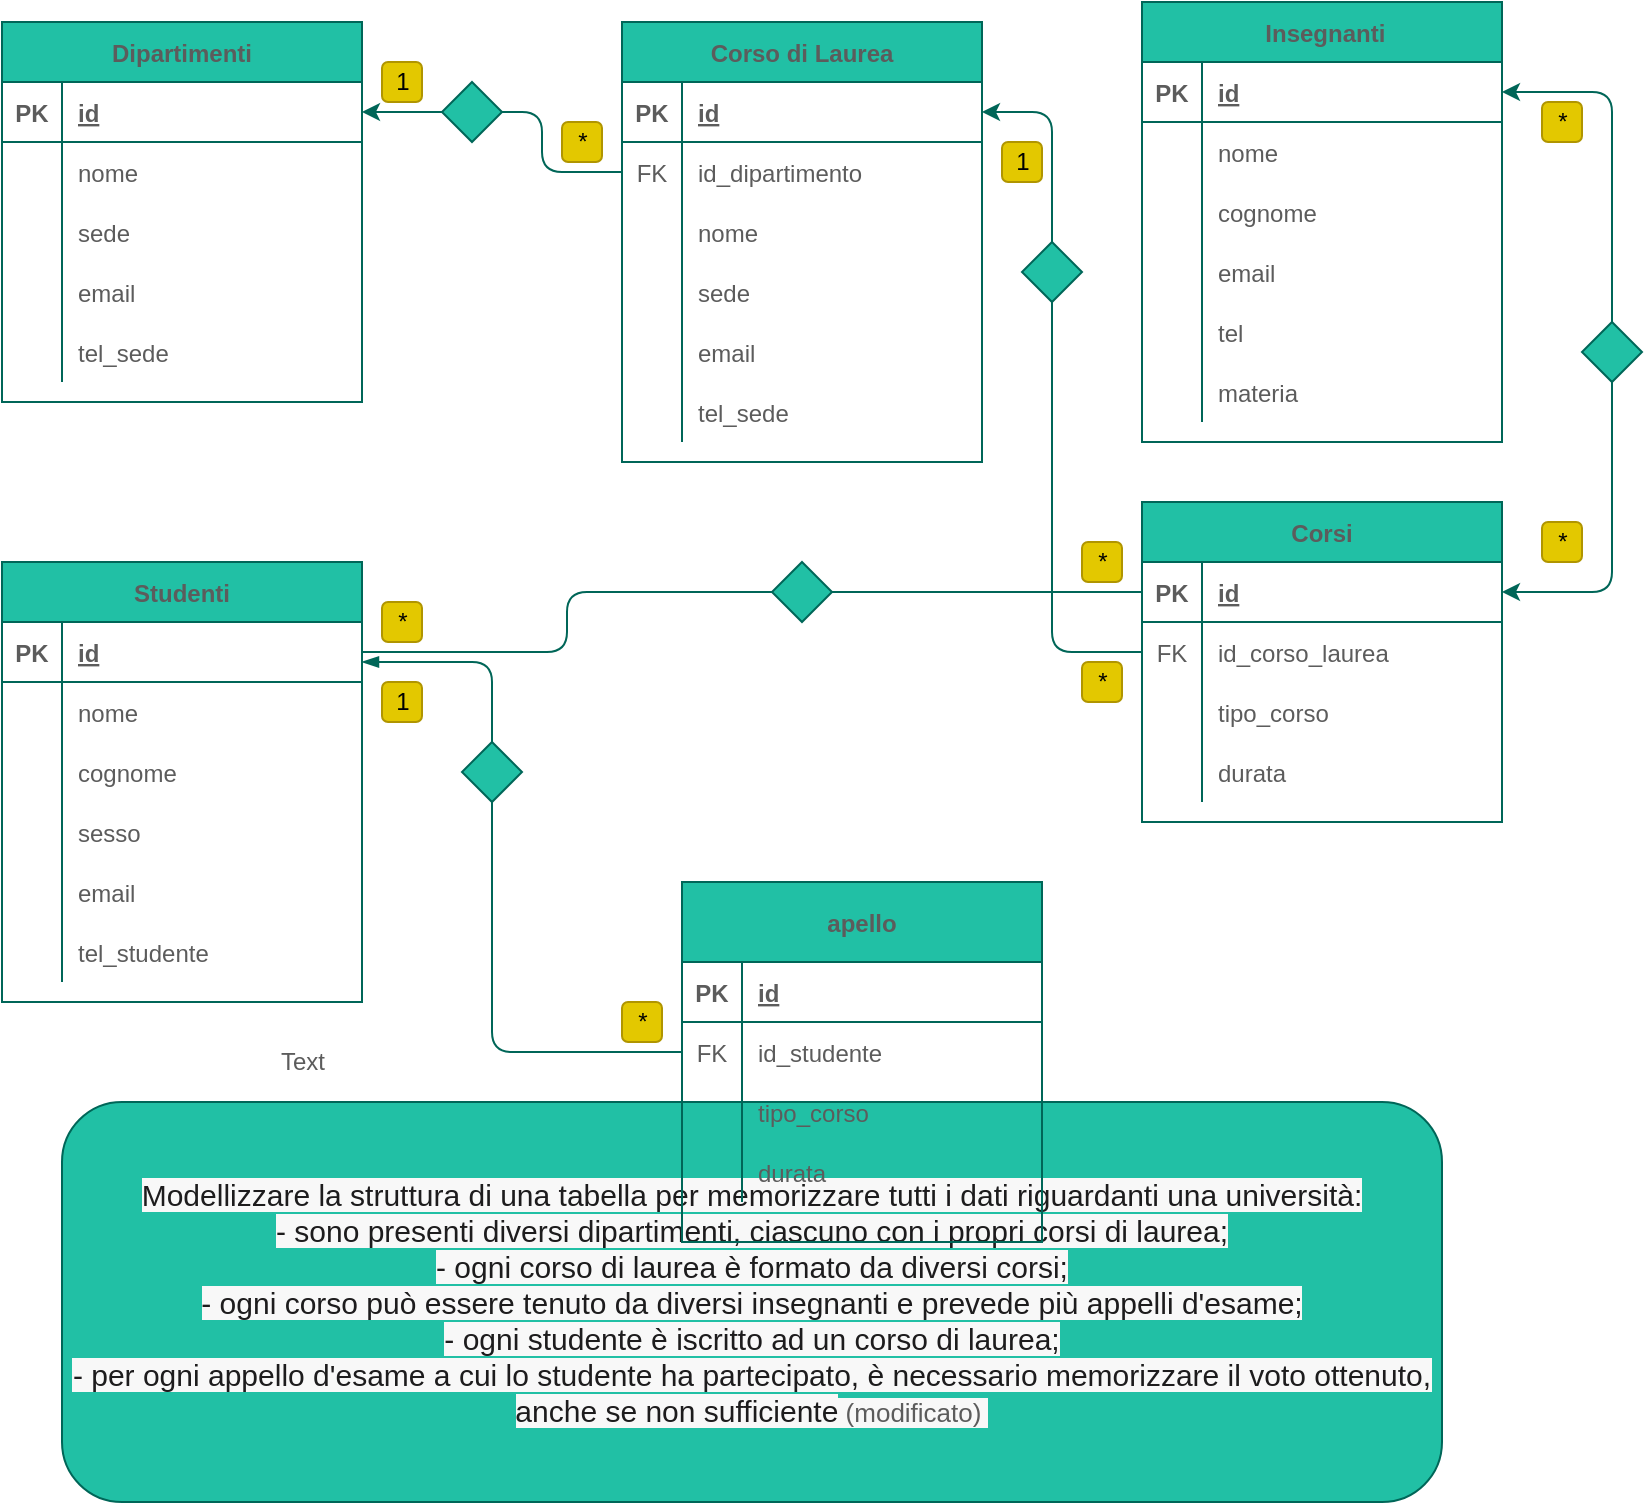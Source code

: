 <mxfile version="14.6.13" type="device"><diagram id="R2lEEEUBdFMjLlhIrx00" name="Page-1"><mxGraphModel dx="710" dy="412" grid="1" gridSize="10" guides="1" tooltips="1" connect="1" arrows="1" fold="1" page="1" pageScale="1" pageWidth="850" pageHeight="1100" math="0" shadow="0" extFonts="Permanent Marker^https://fonts.googleapis.com/css?family=Permanent+Marker"><root><mxCell id="0"/><mxCell id="1" parent="0"/><mxCell id="gpcW2u32GNw2B-8ZAdro-1" value="Dipartimenti" style="shape=table;startSize=30;container=1;collapsible=1;childLayout=tableLayout;fixedRows=1;rowLines=0;fontStyle=1;align=center;resizeLast=1;fillColor=#21C0A5;strokeColor=#006658;fontColor=#5C5C5C;" vertex="1" parent="1"><mxGeometry x="10" y="50" width="180" height="190" as="geometry"/></mxCell><mxCell id="gpcW2u32GNw2B-8ZAdro-2" value="" style="shape=partialRectangle;collapsible=0;dropTarget=0;pointerEvents=0;fillColor=none;top=0;left=0;bottom=1;right=0;points=[[0,0.5],[1,0.5]];portConstraint=eastwest;strokeColor=#006658;fontColor=#5C5C5C;" vertex="1" parent="gpcW2u32GNw2B-8ZAdro-1"><mxGeometry y="30" width="180" height="30" as="geometry"/></mxCell><mxCell id="gpcW2u32GNw2B-8ZAdro-3" value="PK" style="shape=partialRectangle;connectable=0;fillColor=none;top=0;left=0;bottom=0;right=0;fontStyle=1;overflow=hidden;strokeColor=#006658;fontColor=#5C5C5C;" vertex="1" parent="gpcW2u32GNw2B-8ZAdro-2"><mxGeometry width="30" height="30" as="geometry"/></mxCell><mxCell id="gpcW2u32GNw2B-8ZAdro-4" value="id" style="shape=partialRectangle;connectable=0;fillColor=none;top=0;left=0;bottom=0;right=0;align=left;spacingLeft=6;fontStyle=5;overflow=hidden;strokeColor=#006658;fontColor=#5C5C5C;" vertex="1" parent="gpcW2u32GNw2B-8ZAdro-2"><mxGeometry x="30" width="150" height="30" as="geometry"/></mxCell><mxCell id="gpcW2u32GNw2B-8ZAdro-5" value="" style="shape=partialRectangle;collapsible=0;dropTarget=0;pointerEvents=0;fillColor=none;top=0;left=0;bottom=0;right=0;points=[[0,0.5],[1,0.5]];portConstraint=eastwest;strokeColor=#006658;fontColor=#5C5C5C;" vertex="1" parent="gpcW2u32GNw2B-8ZAdro-1"><mxGeometry y="60" width="180" height="30" as="geometry"/></mxCell><mxCell id="gpcW2u32GNw2B-8ZAdro-6" value="" style="shape=partialRectangle;connectable=0;fillColor=none;top=0;left=0;bottom=0;right=0;editable=1;overflow=hidden;strokeColor=#006658;fontColor=#5C5C5C;" vertex="1" parent="gpcW2u32GNw2B-8ZAdro-5"><mxGeometry width="30" height="30" as="geometry"/></mxCell><mxCell id="gpcW2u32GNw2B-8ZAdro-7" value="nome" style="shape=partialRectangle;connectable=0;fillColor=none;top=0;left=0;bottom=0;right=0;align=left;spacingLeft=6;overflow=hidden;strokeColor=#006658;fontColor=#5C5C5C;" vertex="1" parent="gpcW2u32GNw2B-8ZAdro-5"><mxGeometry x="30" width="150" height="30" as="geometry"/></mxCell><mxCell id="gpcW2u32GNw2B-8ZAdro-69" value="" style="shape=partialRectangle;collapsible=0;dropTarget=0;pointerEvents=0;fillColor=none;top=0;left=0;bottom=0;right=0;points=[[0,0.5],[1,0.5]];portConstraint=eastwest;strokeColor=#006658;fontColor=#5C5C5C;" vertex="1" parent="gpcW2u32GNw2B-8ZAdro-1"><mxGeometry y="90" width="180" height="30" as="geometry"/></mxCell><mxCell id="gpcW2u32GNw2B-8ZAdro-70" value="" style="shape=partialRectangle;connectable=0;fillColor=none;top=0;left=0;bottom=0;right=0;editable=1;overflow=hidden;strokeColor=#006658;fontColor=#5C5C5C;" vertex="1" parent="gpcW2u32GNw2B-8ZAdro-69"><mxGeometry width="30" height="30" as="geometry"/></mxCell><mxCell id="gpcW2u32GNw2B-8ZAdro-71" value="sede" style="shape=partialRectangle;connectable=0;fillColor=none;top=0;left=0;bottom=0;right=0;align=left;spacingLeft=6;overflow=hidden;strokeColor=#006658;fontColor=#5C5C5C;" vertex="1" parent="gpcW2u32GNw2B-8ZAdro-69"><mxGeometry x="30" width="150" height="30" as="geometry"/></mxCell><mxCell id="gpcW2u32GNw2B-8ZAdro-72" value="" style="shape=partialRectangle;collapsible=0;dropTarget=0;pointerEvents=0;fillColor=none;top=0;left=0;bottom=0;right=0;points=[[0,0.5],[1,0.5]];portConstraint=eastwest;strokeColor=#006658;fontColor=#5C5C5C;" vertex="1" parent="gpcW2u32GNw2B-8ZAdro-1"><mxGeometry y="120" width="180" height="30" as="geometry"/></mxCell><mxCell id="gpcW2u32GNw2B-8ZAdro-73" value="" style="shape=partialRectangle;connectable=0;fillColor=none;top=0;left=0;bottom=0;right=0;editable=1;overflow=hidden;strokeColor=#006658;fontColor=#5C5C5C;" vertex="1" parent="gpcW2u32GNw2B-8ZAdro-72"><mxGeometry width="30" height="30" as="geometry"/></mxCell><mxCell id="gpcW2u32GNw2B-8ZAdro-74" value="email" style="shape=partialRectangle;connectable=0;fillColor=none;top=0;left=0;bottom=0;right=0;align=left;spacingLeft=6;overflow=hidden;strokeColor=#006658;fontColor=#5C5C5C;" vertex="1" parent="gpcW2u32GNw2B-8ZAdro-72"><mxGeometry x="30" width="150" height="30" as="geometry"/></mxCell><mxCell id="gpcW2u32GNw2B-8ZAdro-75" value="" style="shape=partialRectangle;collapsible=0;dropTarget=0;pointerEvents=0;fillColor=none;top=0;left=0;bottom=0;right=0;points=[[0,0.5],[1,0.5]];portConstraint=eastwest;strokeColor=#006658;fontColor=#5C5C5C;" vertex="1" parent="gpcW2u32GNw2B-8ZAdro-1"><mxGeometry y="150" width="180" height="30" as="geometry"/></mxCell><mxCell id="gpcW2u32GNw2B-8ZAdro-76" value="" style="shape=partialRectangle;connectable=0;fillColor=none;top=0;left=0;bottom=0;right=0;editable=1;overflow=hidden;strokeColor=#006658;fontColor=#5C5C5C;" vertex="1" parent="gpcW2u32GNw2B-8ZAdro-75"><mxGeometry width="30" height="30" as="geometry"/></mxCell><mxCell id="gpcW2u32GNw2B-8ZAdro-77" value="tel_sede" style="shape=partialRectangle;connectable=0;fillColor=none;top=0;left=0;bottom=0;right=0;align=left;spacingLeft=6;overflow=hidden;strokeColor=#006658;fontColor=#5C5C5C;" vertex="1" parent="gpcW2u32GNw2B-8ZAdro-75"><mxGeometry x="30" width="150" height="30" as="geometry"/></mxCell><mxCell id="gpcW2u32GNw2B-8ZAdro-14" value="Studenti" style="shape=table;startSize=30;container=1;collapsible=1;childLayout=tableLayout;fixedRows=1;rowLines=0;fontStyle=1;align=center;resizeLast=1;fillColor=#21C0A5;strokeColor=#006658;fontColor=#5C5C5C;" vertex="1" parent="1"><mxGeometry x="10" y="320" width="180" height="220" as="geometry"/></mxCell><mxCell id="gpcW2u32GNw2B-8ZAdro-15" value="" style="shape=partialRectangle;collapsible=0;dropTarget=0;pointerEvents=0;fillColor=none;top=0;left=0;bottom=1;right=0;points=[[0,0.5],[1,0.5]];portConstraint=eastwest;strokeColor=#006658;fontColor=#5C5C5C;" vertex="1" parent="gpcW2u32GNw2B-8ZAdro-14"><mxGeometry y="30" width="180" height="30" as="geometry"/></mxCell><mxCell id="gpcW2u32GNw2B-8ZAdro-16" value="PK" style="shape=partialRectangle;connectable=0;fillColor=none;top=0;left=0;bottom=0;right=0;fontStyle=1;overflow=hidden;strokeColor=#006658;fontColor=#5C5C5C;" vertex="1" parent="gpcW2u32GNw2B-8ZAdro-15"><mxGeometry width="30" height="30" as="geometry"/></mxCell><mxCell id="gpcW2u32GNw2B-8ZAdro-17" value="id" style="shape=partialRectangle;connectable=0;fillColor=none;top=0;left=0;bottom=0;right=0;align=left;spacingLeft=6;fontStyle=5;overflow=hidden;strokeColor=#006658;fontColor=#5C5C5C;" vertex="1" parent="gpcW2u32GNw2B-8ZAdro-15"><mxGeometry x="30" width="150" height="30" as="geometry"/></mxCell><mxCell id="gpcW2u32GNw2B-8ZAdro-18" value="" style="shape=partialRectangle;collapsible=0;dropTarget=0;pointerEvents=0;fillColor=none;top=0;left=0;bottom=0;right=0;points=[[0,0.5],[1,0.5]];portConstraint=eastwest;strokeColor=#006658;fontColor=#5C5C5C;" vertex="1" parent="gpcW2u32GNw2B-8ZAdro-14"><mxGeometry y="60" width="180" height="30" as="geometry"/></mxCell><mxCell id="gpcW2u32GNw2B-8ZAdro-19" value="" style="shape=partialRectangle;connectable=0;fillColor=none;top=0;left=0;bottom=0;right=0;editable=1;overflow=hidden;strokeColor=#006658;fontColor=#5C5C5C;" vertex="1" parent="gpcW2u32GNw2B-8ZAdro-18"><mxGeometry width="30" height="30" as="geometry"/></mxCell><mxCell id="gpcW2u32GNw2B-8ZAdro-20" value="nome" style="shape=partialRectangle;connectable=0;fillColor=none;top=0;left=0;bottom=0;right=0;align=left;spacingLeft=6;overflow=hidden;strokeColor=#006658;fontColor=#5C5C5C;" vertex="1" parent="gpcW2u32GNw2B-8ZAdro-18"><mxGeometry x="30" width="150" height="30" as="geometry"/></mxCell><mxCell id="gpcW2u32GNw2B-8ZAdro-21" value="" style="shape=partialRectangle;collapsible=0;dropTarget=0;pointerEvents=0;fillColor=none;top=0;left=0;bottom=0;right=0;points=[[0,0.5],[1,0.5]];portConstraint=eastwest;strokeColor=#006658;fontColor=#5C5C5C;" vertex="1" parent="gpcW2u32GNw2B-8ZAdro-14"><mxGeometry y="90" width="180" height="30" as="geometry"/></mxCell><mxCell id="gpcW2u32GNw2B-8ZAdro-22" value="" style="shape=partialRectangle;connectable=0;fillColor=none;top=0;left=0;bottom=0;right=0;editable=1;overflow=hidden;strokeColor=#006658;fontColor=#5C5C5C;" vertex="1" parent="gpcW2u32GNw2B-8ZAdro-21"><mxGeometry width="30" height="30" as="geometry"/></mxCell><mxCell id="gpcW2u32GNw2B-8ZAdro-23" value="cognome" style="shape=partialRectangle;connectable=0;fillColor=none;top=0;left=0;bottom=0;right=0;align=left;spacingLeft=6;overflow=hidden;strokeColor=#006658;fontColor=#5C5C5C;" vertex="1" parent="gpcW2u32GNw2B-8ZAdro-21"><mxGeometry x="30" width="150" height="30" as="geometry"/></mxCell><mxCell id="gpcW2u32GNw2B-8ZAdro-24" value="" style="shape=partialRectangle;collapsible=0;dropTarget=0;pointerEvents=0;fillColor=none;top=0;left=0;bottom=0;right=0;points=[[0,0.5],[1,0.5]];portConstraint=eastwest;strokeColor=#006658;fontColor=#5C5C5C;" vertex="1" parent="gpcW2u32GNw2B-8ZAdro-14"><mxGeometry y="120" width="180" height="30" as="geometry"/></mxCell><mxCell id="gpcW2u32GNw2B-8ZAdro-25" value="" style="shape=partialRectangle;connectable=0;fillColor=none;top=0;left=0;bottom=0;right=0;editable=1;overflow=hidden;strokeColor=#006658;fontColor=#5C5C5C;" vertex="1" parent="gpcW2u32GNw2B-8ZAdro-24"><mxGeometry width="30" height="30" as="geometry"/></mxCell><mxCell id="gpcW2u32GNw2B-8ZAdro-26" value="sesso" style="shape=partialRectangle;connectable=0;fillColor=none;top=0;left=0;bottom=0;right=0;align=left;spacingLeft=6;overflow=hidden;strokeColor=#006658;fontColor=#5C5C5C;" vertex="1" parent="gpcW2u32GNw2B-8ZAdro-24"><mxGeometry x="30" width="150" height="30" as="geometry"/></mxCell><mxCell id="gpcW2u32GNw2B-8ZAdro-108" value="" style="shape=partialRectangle;collapsible=0;dropTarget=0;pointerEvents=0;fillColor=none;top=0;left=0;bottom=0;right=0;points=[[0,0.5],[1,0.5]];portConstraint=eastwest;strokeColor=#006658;fontColor=#5C5C5C;" vertex="1" parent="gpcW2u32GNw2B-8ZAdro-14"><mxGeometry y="150" width="180" height="30" as="geometry"/></mxCell><mxCell id="gpcW2u32GNw2B-8ZAdro-109" value="" style="shape=partialRectangle;connectable=0;fillColor=none;top=0;left=0;bottom=0;right=0;editable=1;overflow=hidden;strokeColor=#006658;fontColor=#5C5C5C;" vertex="1" parent="gpcW2u32GNw2B-8ZAdro-108"><mxGeometry width="30" height="30" as="geometry"/></mxCell><mxCell id="gpcW2u32GNw2B-8ZAdro-110" value="email" style="shape=partialRectangle;connectable=0;fillColor=none;top=0;left=0;bottom=0;right=0;align=left;spacingLeft=6;overflow=hidden;strokeColor=#006658;fontColor=#5C5C5C;" vertex="1" parent="gpcW2u32GNw2B-8ZAdro-108"><mxGeometry x="30" width="150" height="30" as="geometry"/></mxCell><mxCell id="gpcW2u32GNw2B-8ZAdro-111" value="" style="shape=partialRectangle;collapsible=0;dropTarget=0;pointerEvents=0;fillColor=none;top=0;left=0;bottom=0;right=0;points=[[0,0.5],[1,0.5]];portConstraint=eastwest;strokeColor=#006658;fontColor=#5C5C5C;" vertex="1" parent="gpcW2u32GNw2B-8ZAdro-14"><mxGeometry y="180" width="180" height="30" as="geometry"/></mxCell><mxCell id="gpcW2u32GNw2B-8ZAdro-112" value="" style="shape=partialRectangle;connectable=0;fillColor=none;top=0;left=0;bottom=0;right=0;editable=1;overflow=hidden;strokeColor=#006658;fontColor=#5C5C5C;" vertex="1" parent="gpcW2u32GNw2B-8ZAdro-111"><mxGeometry width="30" height="30" as="geometry"/></mxCell><mxCell id="gpcW2u32GNw2B-8ZAdro-113" value="tel_studente" style="shape=partialRectangle;connectable=0;fillColor=none;top=0;left=0;bottom=0;right=0;align=left;spacingLeft=6;overflow=hidden;strokeColor=#006658;fontColor=#5C5C5C;" vertex="1" parent="gpcW2u32GNw2B-8ZAdro-111"><mxGeometry x="30" width="150" height="30" as="geometry"/></mxCell><mxCell id="gpcW2u32GNw2B-8ZAdro-27" value="Corsi" style="shape=table;startSize=30;container=1;collapsible=1;childLayout=tableLayout;fixedRows=1;rowLines=0;fontStyle=1;align=center;resizeLast=1;fillColor=#21C0A5;strokeColor=#006658;fontColor=#5C5C5C;" vertex="1" parent="1"><mxGeometry x="580" y="290" width="180" height="160" as="geometry"/></mxCell><mxCell id="gpcW2u32GNw2B-8ZAdro-28" value="" style="shape=partialRectangle;collapsible=0;dropTarget=0;pointerEvents=0;fillColor=none;top=0;left=0;bottom=1;right=0;points=[[0,0.5],[1,0.5]];portConstraint=eastwest;strokeColor=#006658;fontColor=#5C5C5C;" vertex="1" parent="gpcW2u32GNw2B-8ZAdro-27"><mxGeometry y="30" width="180" height="30" as="geometry"/></mxCell><mxCell id="gpcW2u32GNw2B-8ZAdro-29" value="PK" style="shape=partialRectangle;connectable=0;fillColor=none;top=0;left=0;bottom=0;right=0;fontStyle=1;overflow=hidden;strokeColor=#006658;fontColor=#5C5C5C;" vertex="1" parent="gpcW2u32GNw2B-8ZAdro-28"><mxGeometry width="30" height="30" as="geometry"/></mxCell><mxCell id="gpcW2u32GNw2B-8ZAdro-30" value="id" style="shape=partialRectangle;connectable=0;fillColor=none;top=0;left=0;bottom=0;right=0;align=left;spacingLeft=6;fontStyle=5;overflow=hidden;strokeColor=#006658;fontColor=#5C5C5C;" vertex="1" parent="gpcW2u32GNw2B-8ZAdro-28"><mxGeometry x="30" width="150" height="30" as="geometry"/></mxCell><mxCell id="gpcW2u32GNw2B-8ZAdro-31" value="" style="shape=partialRectangle;collapsible=0;dropTarget=0;pointerEvents=0;fillColor=none;top=0;left=0;bottom=0;right=0;points=[[0,0.5],[1,0.5]];portConstraint=eastwest;strokeColor=#006658;fontColor=#5C5C5C;" vertex="1" parent="gpcW2u32GNw2B-8ZAdro-27"><mxGeometry y="60" width="180" height="30" as="geometry"/></mxCell><mxCell id="gpcW2u32GNw2B-8ZAdro-32" value="FK" style="shape=partialRectangle;connectable=0;fillColor=none;top=0;left=0;bottom=0;right=0;editable=1;overflow=hidden;strokeColor=#006658;fontColor=#5C5C5C;" vertex="1" parent="gpcW2u32GNw2B-8ZAdro-31"><mxGeometry width="30" height="30" as="geometry"/></mxCell><mxCell id="gpcW2u32GNw2B-8ZAdro-33" value="id_corso_laurea" style="shape=partialRectangle;connectable=0;fillColor=none;top=0;left=0;bottom=0;right=0;align=left;spacingLeft=6;overflow=hidden;strokeColor=#006658;fontColor=#5C5C5C;" vertex="1" parent="gpcW2u32GNw2B-8ZAdro-31"><mxGeometry x="30" width="150" height="30" as="geometry"/></mxCell><mxCell id="gpcW2u32GNw2B-8ZAdro-34" value="" style="shape=partialRectangle;collapsible=0;dropTarget=0;pointerEvents=0;fillColor=none;top=0;left=0;bottom=0;right=0;points=[[0,0.5],[1,0.5]];portConstraint=eastwest;strokeColor=#006658;fontColor=#5C5C5C;" vertex="1" parent="gpcW2u32GNw2B-8ZAdro-27"><mxGeometry y="90" width="180" height="30" as="geometry"/></mxCell><mxCell id="gpcW2u32GNw2B-8ZAdro-35" value="" style="shape=partialRectangle;connectable=0;fillColor=none;top=0;left=0;bottom=0;right=0;editable=1;overflow=hidden;strokeColor=#006658;fontColor=#5C5C5C;" vertex="1" parent="gpcW2u32GNw2B-8ZAdro-34"><mxGeometry width="30" height="30" as="geometry"/></mxCell><mxCell id="gpcW2u32GNw2B-8ZAdro-36" value="tipo_corso" style="shape=partialRectangle;connectable=0;fillColor=none;top=0;left=0;bottom=0;right=0;align=left;spacingLeft=6;overflow=hidden;strokeColor=#006658;fontColor=#5C5C5C;" vertex="1" parent="gpcW2u32GNw2B-8ZAdro-34"><mxGeometry x="30" width="150" height="30" as="geometry"/></mxCell><mxCell id="gpcW2u32GNw2B-8ZAdro-37" value="" style="shape=partialRectangle;collapsible=0;dropTarget=0;pointerEvents=0;fillColor=none;top=0;left=0;bottom=0;right=0;points=[[0,0.5],[1,0.5]];portConstraint=eastwest;strokeColor=#006658;fontColor=#5C5C5C;" vertex="1" parent="gpcW2u32GNw2B-8ZAdro-27"><mxGeometry y="120" width="180" height="30" as="geometry"/></mxCell><mxCell id="gpcW2u32GNw2B-8ZAdro-38" value="" style="shape=partialRectangle;connectable=0;fillColor=none;top=0;left=0;bottom=0;right=0;editable=1;overflow=hidden;strokeColor=#006658;fontColor=#5C5C5C;" vertex="1" parent="gpcW2u32GNw2B-8ZAdro-37"><mxGeometry width="30" height="30" as="geometry"/></mxCell><mxCell id="gpcW2u32GNw2B-8ZAdro-39" value="durata" style="shape=partialRectangle;connectable=0;fillColor=none;top=0;left=0;bottom=0;right=0;align=left;spacingLeft=6;overflow=hidden;strokeColor=#006658;fontColor=#5C5C5C;" vertex="1" parent="gpcW2u32GNw2B-8ZAdro-37"><mxGeometry x="30" width="150" height="30" as="geometry"/></mxCell><mxCell id="gpcW2u32GNw2B-8ZAdro-78" style="edgeStyle=orthogonalEdgeStyle;rounded=1;orthogonalLoop=1;jettySize=auto;html=1;entryX=1;entryY=0.5;entryDx=0;entryDy=0;startArrow=none;strokeColor=#006658;fontColor=#5C5C5C;" edge="1" parent="1" source="gpcW2u32GNw2B-8ZAdro-79" target="gpcW2u32GNw2B-8ZAdro-2"><mxGeometry relative="1" as="geometry"/></mxCell><mxCell id="gpcW2u32GNw2B-8ZAdro-40" value="Corso di Laurea" style="shape=table;startSize=30;container=1;collapsible=1;childLayout=tableLayout;fixedRows=1;rowLines=0;fontStyle=1;align=center;resizeLast=1;fillColor=#21C0A5;strokeColor=#006658;fontColor=#5C5C5C;" vertex="1" parent="1"><mxGeometry x="320" y="50" width="180" height="220" as="geometry"/></mxCell><mxCell id="gpcW2u32GNw2B-8ZAdro-41" value="" style="shape=partialRectangle;collapsible=0;dropTarget=0;pointerEvents=0;fillColor=none;top=0;left=0;bottom=1;right=0;points=[[0,0.5],[1,0.5]];portConstraint=eastwest;strokeColor=#006658;fontColor=#5C5C5C;" vertex="1" parent="gpcW2u32GNw2B-8ZAdro-40"><mxGeometry y="30" width="180" height="30" as="geometry"/></mxCell><mxCell id="gpcW2u32GNw2B-8ZAdro-42" value="PK" style="shape=partialRectangle;connectable=0;fillColor=none;top=0;left=0;bottom=0;right=0;fontStyle=1;overflow=hidden;strokeColor=#006658;fontColor=#5C5C5C;" vertex="1" parent="gpcW2u32GNw2B-8ZAdro-41"><mxGeometry width="30" height="30" as="geometry"/></mxCell><mxCell id="gpcW2u32GNw2B-8ZAdro-43" value="id" style="shape=partialRectangle;connectable=0;fillColor=none;top=0;left=0;bottom=0;right=0;align=left;spacingLeft=6;fontStyle=5;overflow=hidden;strokeColor=#006658;fontColor=#5C5C5C;" vertex="1" parent="gpcW2u32GNw2B-8ZAdro-41"><mxGeometry x="30" width="150" height="30" as="geometry"/></mxCell><mxCell id="gpcW2u32GNw2B-8ZAdro-44" value="" style="shape=partialRectangle;collapsible=0;dropTarget=0;pointerEvents=0;fillColor=none;top=0;left=0;bottom=0;right=0;points=[[0,0.5],[1,0.5]];portConstraint=eastwest;strokeColor=#006658;fontColor=#5C5C5C;" vertex="1" parent="gpcW2u32GNw2B-8ZAdro-40"><mxGeometry y="60" width="180" height="30" as="geometry"/></mxCell><mxCell id="gpcW2u32GNw2B-8ZAdro-45" value="FK" style="shape=partialRectangle;connectable=0;fillColor=none;top=0;left=0;bottom=0;right=0;editable=1;overflow=hidden;strokeColor=#006658;fontColor=#5C5C5C;" vertex="1" parent="gpcW2u32GNw2B-8ZAdro-44"><mxGeometry width="30" height="30" as="geometry"/></mxCell><mxCell id="gpcW2u32GNw2B-8ZAdro-46" value="id_dipartimento" style="shape=partialRectangle;connectable=0;fillColor=none;top=0;left=0;bottom=0;right=0;align=left;spacingLeft=6;overflow=hidden;strokeColor=#006658;fontColor=#5C5C5C;" vertex="1" parent="gpcW2u32GNw2B-8ZAdro-44"><mxGeometry x="30" width="150" height="30" as="geometry"/></mxCell><mxCell id="gpcW2u32GNw2B-8ZAdro-47" value="" style="shape=partialRectangle;collapsible=0;dropTarget=0;pointerEvents=0;fillColor=none;top=0;left=0;bottom=0;right=0;points=[[0,0.5],[1,0.5]];portConstraint=eastwest;strokeColor=#006658;fontColor=#5C5C5C;" vertex="1" parent="gpcW2u32GNw2B-8ZAdro-40"><mxGeometry y="90" width="180" height="30" as="geometry"/></mxCell><mxCell id="gpcW2u32GNw2B-8ZAdro-48" value="" style="shape=partialRectangle;connectable=0;fillColor=none;top=0;left=0;bottom=0;right=0;editable=1;overflow=hidden;strokeColor=#006658;fontColor=#5C5C5C;" vertex="1" parent="gpcW2u32GNw2B-8ZAdro-47"><mxGeometry width="30" height="30" as="geometry"/></mxCell><mxCell id="gpcW2u32GNw2B-8ZAdro-49" value="nome" style="shape=partialRectangle;connectable=0;fillColor=none;top=0;left=0;bottom=0;right=0;align=left;spacingLeft=6;overflow=hidden;strokeColor=#006658;fontColor=#5C5C5C;" vertex="1" parent="gpcW2u32GNw2B-8ZAdro-47"><mxGeometry x="30" width="150" height="30" as="geometry"/></mxCell><mxCell id="gpcW2u32GNw2B-8ZAdro-50" value="" style="shape=partialRectangle;collapsible=0;dropTarget=0;pointerEvents=0;fillColor=none;top=0;left=0;bottom=0;right=0;points=[[0,0.5],[1,0.5]];portConstraint=eastwest;strokeColor=#006658;fontColor=#5C5C5C;" vertex="1" parent="gpcW2u32GNw2B-8ZAdro-40"><mxGeometry y="120" width="180" height="30" as="geometry"/></mxCell><mxCell id="gpcW2u32GNw2B-8ZAdro-51" value="" style="shape=partialRectangle;connectable=0;fillColor=none;top=0;left=0;bottom=0;right=0;editable=1;overflow=hidden;strokeColor=#006658;fontColor=#5C5C5C;" vertex="1" parent="gpcW2u32GNw2B-8ZAdro-50"><mxGeometry width="30" height="30" as="geometry"/></mxCell><mxCell id="gpcW2u32GNw2B-8ZAdro-52" value="sede" style="shape=partialRectangle;connectable=0;fillColor=none;top=0;left=0;bottom=0;right=0;align=left;spacingLeft=6;overflow=hidden;strokeColor=#006658;fontColor=#5C5C5C;" vertex="1" parent="gpcW2u32GNw2B-8ZAdro-50"><mxGeometry x="30" width="150" height="30" as="geometry"/></mxCell><mxCell id="gpcW2u32GNw2B-8ZAdro-83" value="" style="shape=partialRectangle;collapsible=0;dropTarget=0;pointerEvents=0;fillColor=none;top=0;left=0;bottom=0;right=0;points=[[0,0.5],[1,0.5]];portConstraint=eastwest;strokeColor=#006658;fontColor=#5C5C5C;" vertex="1" parent="gpcW2u32GNw2B-8ZAdro-40"><mxGeometry y="150" width="180" height="30" as="geometry"/></mxCell><mxCell id="gpcW2u32GNw2B-8ZAdro-84" value="" style="shape=partialRectangle;connectable=0;fillColor=none;top=0;left=0;bottom=0;right=0;editable=1;overflow=hidden;strokeColor=#006658;fontColor=#5C5C5C;" vertex="1" parent="gpcW2u32GNw2B-8ZAdro-83"><mxGeometry width="30" height="30" as="geometry"/></mxCell><mxCell id="gpcW2u32GNw2B-8ZAdro-85" value="email" style="shape=partialRectangle;connectable=0;fillColor=none;top=0;left=0;bottom=0;right=0;align=left;spacingLeft=6;overflow=hidden;strokeColor=#006658;fontColor=#5C5C5C;" vertex="1" parent="gpcW2u32GNw2B-8ZAdro-83"><mxGeometry x="30" width="150" height="30" as="geometry"/></mxCell><mxCell id="gpcW2u32GNw2B-8ZAdro-86" value="" style="shape=partialRectangle;collapsible=0;dropTarget=0;pointerEvents=0;fillColor=none;top=0;left=0;bottom=0;right=0;points=[[0,0.5],[1,0.5]];portConstraint=eastwest;strokeColor=#006658;fontColor=#5C5C5C;" vertex="1" parent="gpcW2u32GNw2B-8ZAdro-40"><mxGeometry y="180" width="180" height="30" as="geometry"/></mxCell><mxCell id="gpcW2u32GNw2B-8ZAdro-87" value="" style="shape=partialRectangle;connectable=0;fillColor=none;top=0;left=0;bottom=0;right=0;editable=1;overflow=hidden;strokeColor=#006658;fontColor=#5C5C5C;" vertex="1" parent="gpcW2u32GNw2B-8ZAdro-86"><mxGeometry width="30" height="30" as="geometry"/></mxCell><mxCell id="gpcW2u32GNw2B-8ZAdro-88" value="tel_sede" style="shape=partialRectangle;connectable=0;fillColor=none;top=0;left=0;bottom=0;right=0;align=left;spacingLeft=6;overflow=hidden;strokeColor=#006658;fontColor=#5C5C5C;" vertex="1" parent="gpcW2u32GNw2B-8ZAdro-86"><mxGeometry x="30" width="150" height="30" as="geometry"/></mxCell><mxCell id="gpcW2u32GNw2B-8ZAdro-53" value=" Insegnanti" style="shape=table;startSize=30;container=1;collapsible=1;childLayout=tableLayout;fixedRows=1;rowLines=0;fontStyle=1;align=center;resizeLast=1;fillColor=#21C0A5;strokeColor=#006658;fontColor=#5C5C5C;" vertex="1" parent="1"><mxGeometry x="580" y="40" width="180" height="220" as="geometry"/></mxCell><mxCell id="gpcW2u32GNw2B-8ZAdro-54" value="" style="shape=partialRectangle;collapsible=0;dropTarget=0;pointerEvents=0;fillColor=none;top=0;left=0;bottom=1;right=0;points=[[0,0.5],[1,0.5]];portConstraint=eastwest;strokeColor=#006658;fontColor=#5C5C5C;" vertex="1" parent="gpcW2u32GNw2B-8ZAdro-53"><mxGeometry y="30" width="180" height="30" as="geometry"/></mxCell><mxCell id="gpcW2u32GNw2B-8ZAdro-55" value="PK" style="shape=partialRectangle;connectable=0;fillColor=none;top=0;left=0;bottom=0;right=0;fontStyle=1;overflow=hidden;strokeColor=#006658;fontColor=#5C5C5C;" vertex="1" parent="gpcW2u32GNw2B-8ZAdro-54"><mxGeometry width="30" height="30" as="geometry"/></mxCell><mxCell id="gpcW2u32GNw2B-8ZAdro-56" value="id" style="shape=partialRectangle;connectable=0;fillColor=none;top=0;left=0;bottom=0;right=0;align=left;spacingLeft=6;fontStyle=5;overflow=hidden;strokeColor=#006658;fontColor=#5C5C5C;" vertex="1" parent="gpcW2u32GNw2B-8ZAdro-54"><mxGeometry x="30" width="150" height="30" as="geometry"/></mxCell><mxCell id="gpcW2u32GNw2B-8ZAdro-57" value="" style="shape=partialRectangle;collapsible=0;dropTarget=0;pointerEvents=0;fillColor=none;top=0;left=0;bottom=0;right=0;points=[[0,0.5],[1,0.5]];portConstraint=eastwest;strokeColor=#006658;fontColor=#5C5C5C;" vertex="1" parent="gpcW2u32GNw2B-8ZAdro-53"><mxGeometry y="60" width="180" height="30" as="geometry"/></mxCell><mxCell id="gpcW2u32GNw2B-8ZAdro-58" value="" style="shape=partialRectangle;connectable=0;fillColor=none;top=0;left=0;bottom=0;right=0;editable=1;overflow=hidden;strokeColor=#006658;fontColor=#5C5C5C;" vertex="1" parent="gpcW2u32GNw2B-8ZAdro-57"><mxGeometry width="30" height="30" as="geometry"/></mxCell><mxCell id="gpcW2u32GNw2B-8ZAdro-59" value="nome" style="shape=partialRectangle;connectable=0;fillColor=none;top=0;left=0;bottom=0;right=0;align=left;spacingLeft=6;overflow=hidden;strokeColor=#006658;fontColor=#5C5C5C;" vertex="1" parent="gpcW2u32GNw2B-8ZAdro-57"><mxGeometry x="30" width="150" height="30" as="geometry"/></mxCell><mxCell id="gpcW2u32GNw2B-8ZAdro-60" value="" style="shape=partialRectangle;collapsible=0;dropTarget=0;pointerEvents=0;fillColor=none;top=0;left=0;bottom=0;right=0;points=[[0,0.5],[1,0.5]];portConstraint=eastwest;strokeColor=#006658;fontColor=#5C5C5C;" vertex="1" parent="gpcW2u32GNw2B-8ZAdro-53"><mxGeometry y="90" width="180" height="30" as="geometry"/></mxCell><mxCell id="gpcW2u32GNw2B-8ZAdro-61" value="" style="shape=partialRectangle;connectable=0;fillColor=none;top=0;left=0;bottom=0;right=0;editable=1;overflow=hidden;strokeColor=#006658;fontColor=#5C5C5C;" vertex="1" parent="gpcW2u32GNw2B-8ZAdro-60"><mxGeometry width="30" height="30" as="geometry"/></mxCell><mxCell id="gpcW2u32GNw2B-8ZAdro-62" value="cognome" style="shape=partialRectangle;connectable=0;fillColor=none;top=0;left=0;bottom=0;right=0;align=left;spacingLeft=6;overflow=hidden;strokeColor=#006658;fontColor=#5C5C5C;" vertex="1" parent="gpcW2u32GNw2B-8ZAdro-60"><mxGeometry x="30" width="150" height="30" as="geometry"/></mxCell><mxCell id="gpcW2u32GNw2B-8ZAdro-63" value="" style="shape=partialRectangle;collapsible=0;dropTarget=0;pointerEvents=0;fillColor=none;top=0;left=0;bottom=0;right=0;points=[[0,0.5],[1,0.5]];portConstraint=eastwest;strokeColor=#006658;fontColor=#5C5C5C;" vertex="1" parent="gpcW2u32GNw2B-8ZAdro-53"><mxGeometry y="120" width="180" height="30" as="geometry"/></mxCell><mxCell id="gpcW2u32GNw2B-8ZAdro-64" value="" style="shape=partialRectangle;connectable=0;fillColor=none;top=0;left=0;bottom=0;right=0;editable=1;overflow=hidden;strokeColor=#006658;fontColor=#5C5C5C;" vertex="1" parent="gpcW2u32GNw2B-8ZAdro-63"><mxGeometry width="30" height="30" as="geometry"/></mxCell><mxCell id="gpcW2u32GNw2B-8ZAdro-65" value="email" style="shape=partialRectangle;connectable=0;fillColor=none;top=0;left=0;bottom=0;right=0;align=left;spacingLeft=6;overflow=hidden;strokeColor=#006658;fontColor=#5C5C5C;" vertex="1" parent="gpcW2u32GNw2B-8ZAdro-63"><mxGeometry x="30" width="150" height="30" as="geometry"/></mxCell><mxCell id="gpcW2u32GNw2B-8ZAdro-92" value="" style="shape=partialRectangle;collapsible=0;dropTarget=0;pointerEvents=0;fillColor=none;top=0;left=0;bottom=0;right=0;points=[[0,0.5],[1,0.5]];portConstraint=eastwest;strokeColor=#006658;fontColor=#5C5C5C;" vertex="1" parent="gpcW2u32GNw2B-8ZAdro-53"><mxGeometry y="150" width="180" height="30" as="geometry"/></mxCell><mxCell id="gpcW2u32GNw2B-8ZAdro-93" value="" style="shape=partialRectangle;connectable=0;fillColor=none;top=0;left=0;bottom=0;right=0;editable=1;overflow=hidden;strokeColor=#006658;fontColor=#5C5C5C;" vertex="1" parent="gpcW2u32GNw2B-8ZAdro-92"><mxGeometry width="30" height="30" as="geometry"/></mxCell><mxCell id="gpcW2u32GNw2B-8ZAdro-94" value="tel" style="shape=partialRectangle;connectable=0;fillColor=none;top=0;left=0;bottom=0;right=0;align=left;spacingLeft=6;overflow=hidden;strokeColor=#006658;fontColor=#5C5C5C;" vertex="1" parent="gpcW2u32GNw2B-8ZAdro-92"><mxGeometry x="30" width="150" height="30" as="geometry"/></mxCell><mxCell id="gpcW2u32GNw2B-8ZAdro-95" value="" style="shape=partialRectangle;collapsible=0;dropTarget=0;pointerEvents=0;fillColor=none;top=0;left=0;bottom=0;right=0;points=[[0,0.5],[1,0.5]];portConstraint=eastwest;strokeColor=#006658;fontColor=#5C5C5C;" vertex="1" parent="gpcW2u32GNw2B-8ZAdro-53"><mxGeometry y="180" width="180" height="30" as="geometry"/></mxCell><mxCell id="gpcW2u32GNw2B-8ZAdro-96" value="" style="shape=partialRectangle;connectable=0;fillColor=none;top=0;left=0;bottom=0;right=0;editable=1;overflow=hidden;strokeColor=#006658;fontColor=#5C5C5C;" vertex="1" parent="gpcW2u32GNw2B-8ZAdro-95"><mxGeometry width="30" height="30" as="geometry"/></mxCell><mxCell id="gpcW2u32GNw2B-8ZAdro-97" value="materia" style="shape=partialRectangle;connectable=0;fillColor=none;top=0;left=0;bottom=0;right=0;align=left;spacingLeft=6;overflow=hidden;strokeColor=#006658;fontColor=#5C5C5C;" vertex="1" parent="gpcW2u32GNw2B-8ZAdro-95"><mxGeometry x="30" width="150" height="30" as="geometry"/></mxCell><mxCell id="gpcW2u32GNw2B-8ZAdro-67" value="Text" style="text;html=1;align=center;verticalAlign=middle;resizable=0;points=[];autosize=1;strokeColor=none;fontColor=#5C5C5C;" vertex="1" parent="1"><mxGeometry x="140" y="560" width="40" height="20" as="geometry"/></mxCell><mxCell id="gpcW2u32GNw2B-8ZAdro-68" value="&lt;span style=&quot;color: rgb(29 , 28 , 29) ; font-family: , &amp;#34;applelogo&amp;#34; , sans-serif ; font-size: 15px ; text-align: left ; background-color: rgb(248 , 248 , 248)&quot;&gt;Modellizzare la struttura di una tabella per memorizzare tutti i dati riguardanti una università:&lt;/span&gt;&lt;br style=&quot;box-sizing: inherit ; color: rgb(29 , 28 , 29) ; font-family: , &amp;#34;applelogo&amp;#34; , sans-serif ; font-size: 15px ; text-align: left ; background-color: rgb(248 , 248 , 248)&quot;&gt;&lt;span style=&quot;color: rgb(29 , 28 , 29) ; font-family: , &amp;#34;applelogo&amp;#34; , sans-serif ; font-size: 15px ; text-align: left ; background-color: rgb(248 , 248 , 248)&quot;&gt;- sono presenti diversi dipartimenti, ciascuno con i propri corsi di laurea;&lt;br&gt;&lt;/span&gt;&lt;span style=&quot;color: rgb(29 , 28 , 29) ; font-family: , &amp;#34;applelogo&amp;#34; , sans-serif ; font-size: 15px ; text-align: left ; background-color: rgb(248 , 248 , 248)&quot;&gt;- ogni corso di laurea è formato da diversi corsi;&lt;/span&gt;&lt;br style=&quot;box-sizing: inherit ; color: rgb(29 , 28 , 29) ; font-family: , &amp;#34;applelogo&amp;#34; , sans-serif ; font-size: 15px ; text-align: left ; background-color: rgb(248 , 248 , 248)&quot;&gt;&lt;span style=&quot;color: rgb(29 , 28 , 29) ; font-family: , &amp;#34;applelogo&amp;#34; , sans-serif ; font-size: 15px ; text-align: left ; background-color: rgb(248 , 248 , 248)&quot;&gt;- ogni corso può essere tenuto da diversi insegnanti e prevede più appelli d'esame;&lt;/span&gt;&lt;br style=&quot;box-sizing: inherit ; color: rgb(29 , 28 , 29) ; font-family: , &amp;#34;applelogo&amp;#34; , sans-serif ; font-size: 15px ; text-align: left ; background-color: rgb(248 , 248 , 248)&quot;&gt;&lt;span style=&quot;color: rgb(29 , 28 , 29) ; font-family: , &amp;#34;applelogo&amp;#34; , sans-serif ; font-size: 15px ; text-align: left ; background-color: rgb(248 , 248 , 248)&quot;&gt;- ogni studente è iscritto ad un corso di laurea;&lt;/span&gt;&lt;br style=&quot;box-sizing: inherit ; color: rgb(29 , 28 , 29) ; font-family: , &amp;#34;applelogo&amp;#34; , sans-serif ; font-size: 15px ; text-align: left ; background-color: rgb(248 , 248 , 248)&quot;&gt;&lt;span style=&quot;color: rgb(29 , 28 , 29) ; font-family: , &amp;#34;applelogo&amp;#34; , sans-serif ; font-size: 15px ; text-align: left ; background-color: rgb(248 , 248 , 248)&quot;&gt;- per ogni appello d'esame a cui lo studente ha partecipato, è necessario memorizzare il voto ottenuto, anche se non sufficiente&lt;/span&gt;&lt;span class=&quot;c-message__edited_label&quot; dir=&quot;ltr&quot; style=&quot;box-sizing: inherit ; cursor: default ; font-size: 13px ; color: rgba(, 1) ; font-family: , &amp;#34;applelogo&amp;#34; , sans-serif ; text-align: left ; background-color: rgb(248 , 248 , 248)&quot;&gt;&amp;nbsp;(modificato)&amp;nbsp;&lt;/span&gt;" style="rounded=1;whiteSpace=wrap;html=1;fillColor=#21C0A5;strokeColor=#006658;fontColor=#5C5C5C;" vertex="1" parent="1"><mxGeometry x="40" y="590" width="690" height="200" as="geometry"/></mxCell><mxCell id="gpcW2u32GNw2B-8ZAdro-79" value="" style="rhombus;whiteSpace=wrap;html=1;fillColor=#21C0A5;strokeColor=#006658;fontColor=#5C5C5C;" vertex="1" parent="1"><mxGeometry x="230" y="80" width="30" height="30" as="geometry"/></mxCell><mxCell id="gpcW2u32GNw2B-8ZAdro-80" value="" style="edgeStyle=orthogonalEdgeStyle;rounded=1;orthogonalLoop=1;jettySize=auto;html=1;entryX=1;entryY=0.5;entryDx=0;entryDy=0;endArrow=none;strokeColor=#006658;fontColor=#5C5C5C;exitX=0;exitY=0.5;exitDx=0;exitDy=0;" edge="1" parent="1" source="gpcW2u32GNw2B-8ZAdro-44" target="gpcW2u32GNw2B-8ZAdro-79"><mxGeometry relative="1" as="geometry"><mxPoint x="320" y="130" as="sourcePoint"/><mxPoint x="190" y="95" as="targetPoint"/><Array as="points"><mxPoint x="280" y="125"/><mxPoint x="280" y="95"/></Array></mxGeometry></mxCell><mxCell id="gpcW2u32GNw2B-8ZAdro-81" value="1" style="text;html=1;align=center;verticalAlign=middle;resizable=0;points=[];autosize=1;strokeColor=#B09500;fontColor=#000000;fillColor=#e3c800;perimeterSpacing=0;rounded=1;" vertex="1" parent="1"><mxGeometry x="200" y="70" width="20" height="20" as="geometry"/></mxCell><mxCell id="gpcW2u32GNw2B-8ZAdro-82" value="*" style="text;html=1;align=center;verticalAlign=middle;resizable=0;points=[];autosize=1;strokeColor=#B09500;fontColor=#000000;fillColor=#e3c800;perimeterSpacing=0;rounded=1;" vertex="1" parent="1"><mxGeometry x="290" y="100" width="20" height="20" as="geometry"/></mxCell><mxCell id="gpcW2u32GNw2B-8ZAdro-89" style="edgeStyle=orthogonalEdgeStyle;curved=0;rounded=1;sketch=0;orthogonalLoop=1;jettySize=auto;html=1;entryX=1;entryY=0.5;entryDx=0;entryDy=0;fontColor=#5C5C5C;strokeColor=#006658;fillColor=#21C0A5;startArrow=none;" edge="1" parent="1" source="gpcW2u32GNw2B-8ZAdro-90" target="gpcW2u32GNw2B-8ZAdro-41"><mxGeometry relative="1" as="geometry"/></mxCell><mxCell id="gpcW2u32GNw2B-8ZAdro-90" value="" style="rhombus;whiteSpace=wrap;html=1;fillColor=#21C0A5;strokeColor=#006658;fontColor=#5C5C5C;" vertex="1" parent="1"><mxGeometry x="520" y="160" width="30" height="30" as="geometry"/></mxCell><mxCell id="gpcW2u32GNw2B-8ZAdro-91" value="" style="edgeStyle=orthogonalEdgeStyle;curved=0;rounded=1;sketch=0;orthogonalLoop=1;jettySize=auto;html=1;entryX=0.5;entryY=1;entryDx=0;entryDy=0;fontColor=#5C5C5C;strokeColor=#006658;fillColor=#21C0A5;endArrow=none;exitX=0;exitY=0.5;exitDx=0;exitDy=0;" edge="1" parent="1" source="gpcW2u32GNw2B-8ZAdro-31" target="gpcW2u32GNw2B-8ZAdro-90"><mxGeometry relative="1" as="geometry"><mxPoint x="580" y="335.0" as="sourcePoint"/><mxPoint x="500" y="95" as="targetPoint"/><Array as="points"><mxPoint x="535" y="365"/></Array></mxGeometry></mxCell><mxCell id="gpcW2u32GNw2B-8ZAdro-99" style="edgeStyle=orthogonalEdgeStyle;curved=0;rounded=1;sketch=0;orthogonalLoop=1;jettySize=auto;html=1;entryX=1;entryY=0.5;entryDx=0;entryDy=0;fontColor=#5C5C5C;strokeColor=#006658;fillColor=#21C0A5;startArrow=none;startFill=1;exitX=0.5;exitY=1;exitDx=0;exitDy=0;endArrow=classic;endFill=1;" edge="1" parent="1" source="gpcW2u32GNw2B-8ZAdro-100" target="gpcW2u32GNw2B-8ZAdro-28"><mxGeometry relative="1" as="geometry"><mxPoint x="780" y="85" as="sourcePoint"/><Array as="points"><mxPoint x="815" y="335"/></Array></mxGeometry></mxCell><mxCell id="gpcW2u32GNw2B-8ZAdro-100" value="" style="rhombus;whiteSpace=wrap;html=1;fillColor=#21C0A5;strokeColor=#006658;fontColor=#5C5C5C;" vertex="1" parent="1"><mxGeometry x="800" y="200" width="30" height="30" as="geometry"/></mxCell><mxCell id="gpcW2u32GNw2B-8ZAdro-102" value="" style="edgeStyle=orthogonalEdgeStyle;curved=0;rounded=1;sketch=0;orthogonalLoop=1;jettySize=auto;html=1;entryX=0.5;entryY=0;entryDx=0;entryDy=0;fontColor=#5C5C5C;strokeColor=#006658;fillColor=#21C0A5;startArrow=classic;startFill=1;exitX=1;exitY=0.5;exitDx=0;exitDy=0;endArrow=none;" edge="1" parent="1" source="gpcW2u32GNw2B-8ZAdro-54" target="gpcW2u32GNw2B-8ZAdro-100"><mxGeometry relative="1" as="geometry"><mxPoint x="760" y="85" as="sourcePoint"/><mxPoint x="760" y="335" as="targetPoint"/><Array as="points"><mxPoint x="815" y="85"/></Array></mxGeometry></mxCell><mxCell id="gpcW2u32GNw2B-8ZAdro-104" value="*" style="text;html=1;align=center;verticalAlign=middle;resizable=0;points=[];autosize=1;strokeColor=#B09500;fontColor=#000000;fillColor=#e3c800;perimeterSpacing=0;rounded=1;" vertex="1" parent="1"><mxGeometry x="780" y="90" width="20" height="20" as="geometry"/></mxCell><mxCell id="gpcW2u32GNw2B-8ZAdro-105" value="*" style="text;html=1;align=center;verticalAlign=middle;resizable=0;points=[];autosize=1;strokeColor=#B09500;fontColor=#000000;fillColor=#e3c800;perimeterSpacing=0;rounded=1;" vertex="1" parent="1"><mxGeometry x="780" y="300" width="20" height="20" as="geometry"/></mxCell><mxCell id="gpcW2u32GNw2B-8ZAdro-106" value="*" style="text;html=1;align=center;verticalAlign=middle;resizable=0;points=[];autosize=1;strokeColor=#B09500;fontColor=#000000;fillColor=#e3c800;perimeterSpacing=0;rounded=1;" vertex="1" parent="1"><mxGeometry x="550" y="370" width="20" height="20" as="geometry"/></mxCell><mxCell id="gpcW2u32GNw2B-8ZAdro-107" value="1" style="text;html=1;align=center;verticalAlign=middle;resizable=0;points=[];autosize=1;strokeColor=#B09500;fontColor=#000000;fillColor=#e3c800;perimeterSpacing=0;rounded=1;" vertex="1" parent="1"><mxGeometry x="510" y="110" width="20" height="20" as="geometry"/></mxCell><mxCell id="gpcW2u32GNw2B-8ZAdro-117" value="apello" style="shape=table;startSize=40;container=1;collapsible=1;childLayout=tableLayout;fixedRows=1;rowLines=0;fontStyle=1;align=center;resizeLast=1;fillColor=#21C0A5;strokeColor=#006658;fontColor=#5C5C5C;" vertex="1" parent="1"><mxGeometry x="350" y="480" width="180" height="180" as="geometry"/></mxCell><mxCell id="gpcW2u32GNw2B-8ZAdro-118" value="" style="shape=partialRectangle;collapsible=0;dropTarget=0;pointerEvents=0;fillColor=none;top=0;left=0;bottom=1;right=0;points=[[0,0.5],[1,0.5]];portConstraint=eastwest;strokeColor=#006658;fontColor=#5C5C5C;" vertex="1" parent="gpcW2u32GNw2B-8ZAdro-117"><mxGeometry y="40" width="180" height="30" as="geometry"/></mxCell><mxCell id="gpcW2u32GNw2B-8ZAdro-119" value="PK" style="shape=partialRectangle;connectable=0;fillColor=none;top=0;left=0;bottom=0;right=0;fontStyle=1;overflow=hidden;strokeColor=#006658;fontColor=#5C5C5C;" vertex="1" parent="gpcW2u32GNw2B-8ZAdro-118"><mxGeometry width="30" height="30" as="geometry"/></mxCell><mxCell id="gpcW2u32GNw2B-8ZAdro-120" value="id" style="shape=partialRectangle;connectable=0;fillColor=none;top=0;left=0;bottom=0;right=0;align=left;spacingLeft=6;fontStyle=5;overflow=hidden;strokeColor=#006658;fontColor=#5C5C5C;" vertex="1" parent="gpcW2u32GNw2B-8ZAdro-118"><mxGeometry x="30" width="150" height="30" as="geometry"/></mxCell><mxCell id="gpcW2u32GNw2B-8ZAdro-121" value="" style="shape=partialRectangle;collapsible=0;dropTarget=0;pointerEvents=0;fillColor=none;top=0;left=0;bottom=0;right=0;points=[[0,0.5],[1,0.5]];portConstraint=eastwest;strokeColor=#006658;fontColor=#5C5C5C;" vertex="1" parent="gpcW2u32GNw2B-8ZAdro-117"><mxGeometry y="70" width="180" height="30" as="geometry"/></mxCell><mxCell id="gpcW2u32GNw2B-8ZAdro-122" value="FK" style="shape=partialRectangle;connectable=0;fillColor=none;top=0;left=0;bottom=0;right=0;editable=1;overflow=hidden;strokeColor=#006658;fontColor=#5C5C5C;" vertex="1" parent="gpcW2u32GNw2B-8ZAdro-121"><mxGeometry width="30" height="30" as="geometry"/></mxCell><mxCell id="gpcW2u32GNw2B-8ZAdro-123" value="id_studente" style="shape=partialRectangle;connectable=0;fillColor=none;top=0;left=0;bottom=0;right=0;align=left;spacingLeft=6;overflow=hidden;strokeColor=#006658;fontColor=#5C5C5C;" vertex="1" parent="gpcW2u32GNw2B-8ZAdro-121"><mxGeometry x="30" width="150" height="30" as="geometry"/></mxCell><mxCell id="gpcW2u32GNw2B-8ZAdro-124" value="" style="shape=partialRectangle;collapsible=0;dropTarget=0;pointerEvents=0;fillColor=none;top=0;left=0;bottom=0;right=0;points=[[0,0.5],[1,0.5]];portConstraint=eastwest;strokeColor=#006658;fontColor=#5C5C5C;" vertex="1" parent="gpcW2u32GNw2B-8ZAdro-117"><mxGeometry y="100" width="180" height="30" as="geometry"/></mxCell><mxCell id="gpcW2u32GNw2B-8ZAdro-125" value="" style="shape=partialRectangle;connectable=0;fillColor=none;top=0;left=0;bottom=0;right=0;editable=1;overflow=hidden;strokeColor=#006658;fontColor=#5C5C5C;" vertex="1" parent="gpcW2u32GNw2B-8ZAdro-124"><mxGeometry width="30" height="30" as="geometry"/></mxCell><mxCell id="gpcW2u32GNw2B-8ZAdro-126" value="tipo_corso" style="shape=partialRectangle;connectable=0;fillColor=none;top=0;left=0;bottom=0;right=0;align=left;spacingLeft=6;overflow=hidden;strokeColor=#006658;fontColor=#5C5C5C;" vertex="1" parent="gpcW2u32GNw2B-8ZAdro-124"><mxGeometry x="30" width="150" height="30" as="geometry"/></mxCell><mxCell id="gpcW2u32GNw2B-8ZAdro-127" value="" style="shape=partialRectangle;collapsible=0;dropTarget=0;pointerEvents=0;fillColor=none;top=0;left=0;bottom=0;right=0;points=[[0,0.5],[1,0.5]];portConstraint=eastwest;strokeColor=#006658;fontColor=#5C5C5C;" vertex="1" parent="gpcW2u32GNw2B-8ZAdro-117"><mxGeometry y="130" width="180" height="30" as="geometry"/></mxCell><mxCell id="gpcW2u32GNw2B-8ZAdro-128" value="" style="shape=partialRectangle;connectable=0;fillColor=none;top=0;left=0;bottom=0;right=0;editable=1;overflow=hidden;strokeColor=#006658;fontColor=#5C5C5C;" vertex="1" parent="gpcW2u32GNw2B-8ZAdro-127"><mxGeometry width="30" height="30" as="geometry"/></mxCell><mxCell id="gpcW2u32GNw2B-8ZAdro-129" value="durata" style="shape=partialRectangle;connectable=0;fillColor=none;top=0;left=0;bottom=0;right=0;align=left;spacingLeft=6;overflow=hidden;strokeColor=#006658;fontColor=#5C5C5C;" vertex="1" parent="gpcW2u32GNw2B-8ZAdro-127"><mxGeometry x="30" width="150" height="30" as="geometry"/></mxCell><mxCell id="gpcW2u32GNw2B-8ZAdro-131" value="" style="rhombus;whiteSpace=wrap;html=1;fillColor=#21C0A5;strokeColor=#006658;fontColor=#5C5C5C;" vertex="1" parent="1"><mxGeometry x="240" y="410" width="30" height="30" as="geometry"/></mxCell><mxCell id="gpcW2u32GNw2B-8ZAdro-132" value="" style="edgeStyle=orthogonalEdgeStyle;sketch=0;orthogonalLoop=1;jettySize=auto;html=1;entryX=0.5;entryY=1;entryDx=0;entryDy=0;fontColor=#5C5C5C;startArrow=none;startFill=0;strokeColor=#006658;fillColor=#21C0A5;endArrow=none;rounded=1;" edge="1" parent="1" source="gpcW2u32GNw2B-8ZAdro-121" target="gpcW2u32GNw2B-8ZAdro-131"><mxGeometry relative="1" as="geometry"><mxPoint x="320" y="505.0" as="sourcePoint"/><mxPoint x="190" y="365" as="targetPoint"/><Array as="points"><mxPoint x="255" y="565"/></Array></mxGeometry></mxCell><mxCell id="gpcW2u32GNw2B-8ZAdro-135" style="edgeStyle=orthogonalEdgeStyle;rounded=1;sketch=0;orthogonalLoop=1;jettySize=auto;html=1;fontColor=#5C5C5C;startArrow=blockThin;startFill=1;endArrow=none;endFill=0;strokeColor=#006658;fillColor=#21C0A5;entryX=0.5;entryY=0;entryDx=0;entryDy=0;" edge="1" parent="1" source="gpcW2u32GNw2B-8ZAdro-15" target="gpcW2u32GNw2B-8ZAdro-131"><mxGeometry relative="1" as="geometry"><mxPoint x="290" y="365" as="targetPoint"/><Array as="points"><mxPoint x="255" y="370"/></Array></mxGeometry></mxCell><mxCell id="gpcW2u32GNw2B-8ZAdro-136" style="edgeStyle=orthogonalEdgeStyle;rounded=1;sketch=0;orthogonalLoop=1;jettySize=auto;html=1;fontColor=#5C5C5C;startArrow=none;startFill=0;endArrow=none;endFill=0;strokeColor=#006658;fillColor=#21C0A5;" edge="1" parent="1" source="gpcW2u32GNw2B-8ZAdro-137" target="gpcW2u32GNw2B-8ZAdro-28"><mxGeometry relative="1" as="geometry"/></mxCell><mxCell id="gpcW2u32GNw2B-8ZAdro-137" value="" style="rhombus;whiteSpace=wrap;html=1;fillColor=#21C0A5;strokeColor=#006658;fontColor=#5C5C5C;" vertex="1" parent="1"><mxGeometry x="395" y="320" width="30" height="30" as="geometry"/></mxCell><mxCell id="gpcW2u32GNw2B-8ZAdro-138" value="" style="edgeStyle=orthogonalEdgeStyle;rounded=1;sketch=0;orthogonalLoop=1;jettySize=auto;html=1;fontColor=#5C5C5C;startArrow=none;startFill=0;endArrow=none;endFill=0;strokeColor=#006658;fillColor=#21C0A5;" edge="1" parent="1" source="gpcW2u32GNw2B-8ZAdro-15" target="gpcW2u32GNw2B-8ZAdro-137"><mxGeometry relative="1" as="geometry"><mxPoint x="190" y="365.029" as="sourcePoint"/><mxPoint x="580" y="335.029" as="targetPoint"/></mxGeometry></mxCell><mxCell id="gpcW2u32GNw2B-8ZAdro-139" value="*" style="text;html=1;align=center;verticalAlign=middle;resizable=0;points=[];autosize=1;strokeColor=#B09500;fontColor=#000000;fillColor=#e3c800;perimeterSpacing=0;rounded=1;" vertex="1" parent="1"><mxGeometry x="550" y="310" width="20" height="20" as="geometry"/></mxCell><mxCell id="gpcW2u32GNw2B-8ZAdro-140" value="*" style="text;html=1;align=center;verticalAlign=middle;resizable=0;points=[];autosize=1;strokeColor=#B09500;fontColor=#000000;fillColor=#e3c800;perimeterSpacing=0;rounded=1;" vertex="1" parent="1"><mxGeometry x="200" y="340" width="20" height="20" as="geometry"/></mxCell><mxCell id="gpcW2u32GNw2B-8ZAdro-141" value="1" style="text;html=1;align=center;verticalAlign=middle;resizable=0;points=[];autosize=1;strokeColor=#B09500;fontColor=#000000;fillColor=#e3c800;perimeterSpacing=0;rounded=1;" vertex="1" parent="1"><mxGeometry x="200" y="380" width="20" height="20" as="geometry"/></mxCell><mxCell id="gpcW2u32GNw2B-8ZAdro-143" value="*" style="text;html=1;align=center;verticalAlign=middle;resizable=0;points=[];autosize=1;strokeColor=#B09500;fontColor=#000000;fillColor=#e3c800;perimeterSpacing=0;rounded=1;" vertex="1" parent="1"><mxGeometry x="320" y="540" width="20" height="20" as="geometry"/></mxCell></root></mxGraphModel></diagram></mxfile>